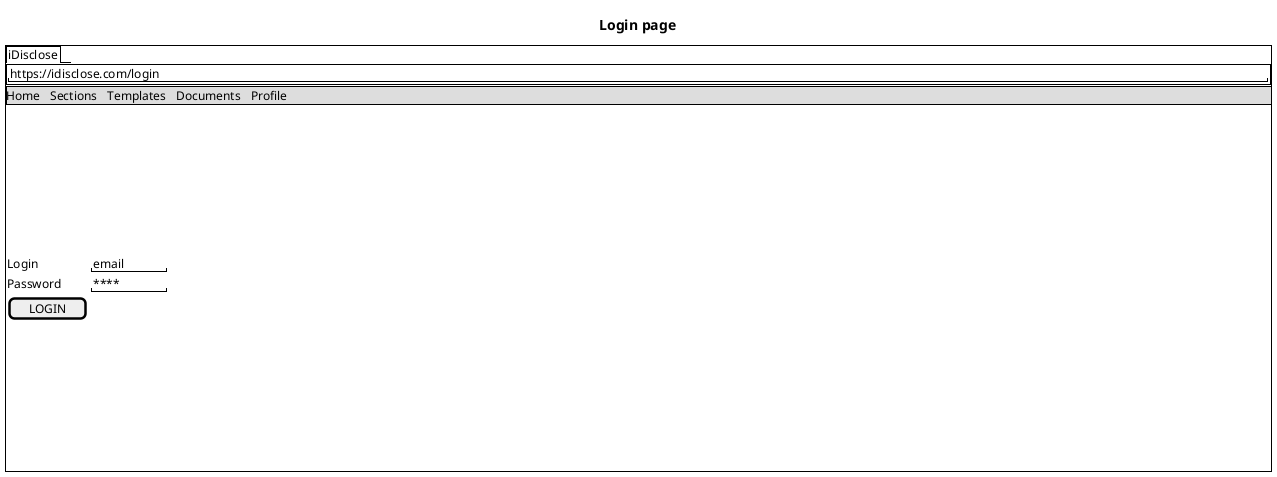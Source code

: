 @startsalt
title Login page
{+
{/ iDisclose }
{+
  "https://idisclose.com/login                                                                                                                                  "
}
{* Home | Sections | Templates | Documents | Profile }
{
  .
  .
  .
  .
  .
  .
  .
  .
}
{
  Login    | "email    "
  Password | "****     "
  [  LOGIN  ]
}
{
  .
  .
  .
  .
  .
  .
  .
  .
}
}
@endsalt

